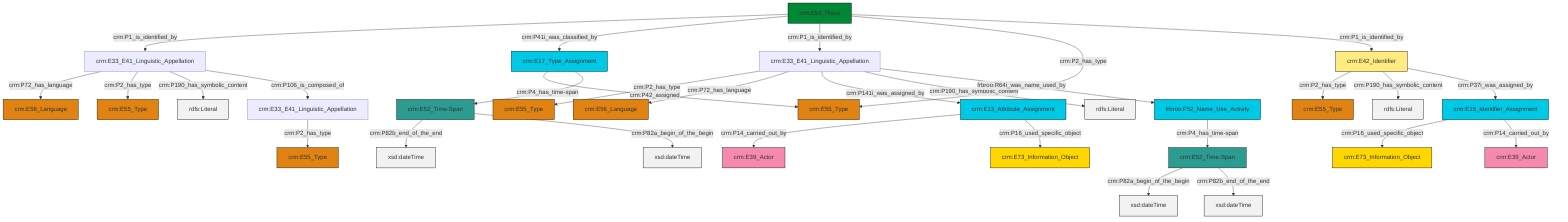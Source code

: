 graph TD
classDef Literal fill:#f2f2f2,stroke:#000000;
classDef CRM_Entity fill:#FFFFFF,stroke:#000000;
classDef Temporal_Entity fill:#00C9E6, stroke:#000000;
classDef Type fill:#E18312, stroke:#000000;
classDef Time-Span fill:#2C9C91, stroke:#000000;
classDef Appellation fill:#FFEB7F, stroke:#000000;
classDef Place fill:#008836, stroke:#000000;
classDef Persistent_Item fill:#B266B2, stroke:#000000;
classDef Conceptual_Object fill:#FFD700, stroke:#000000;
classDef Physical_Thing fill:#D2B48C, stroke:#000000;
classDef Actor fill:#f58aad, stroke:#000000;
classDef PC_Classes fill:#4ce600, stroke:#000000;
classDef Multi fill:#cccccc,stroke:#000000;

0["crm:E33_E41_Linguistic_Appellation"]:::Default -->|crm:P72_has_language| 1["crm:E56_Language"]:::Type
2["crm:E33_E41_Linguistic_Appellation"]:::Default -->|crm:P2_has_type| 3["crm:E55_Type"]:::Type
10["crm:E53_Place"]:::Place -->|crm:P1_is_identified_by| 0["crm:E33_E41_Linguistic_Appellation"]:::Default
0["crm:E33_E41_Linguistic_Appellation"]:::Default -->|crm:P2_has_type| 11["crm:E55_Type"]:::Type
12["crm:E42_Identifier"]:::Appellation -->|crm:P2_has_type| 13["crm:E55_Type"]:::Type
10["crm:E53_Place"]:::Place -->|crm:P41i_was_classified_by| 14["crm:E17_Type_Assignment"]:::Temporal_Entity
14["crm:E17_Type_Assignment"]:::Temporal_Entity -->|crm:P42_assigned| 20["crm:E55_Type"]:::Type
14["crm:E17_Type_Assignment"]:::Temporal_Entity -->|crm:P4_has_time-span| 25["crm:E52_Time-Span"]:::Time-Span
10["crm:E53_Place"]:::Place -->|crm:P1_is_identified_by| 2["crm:E33_E41_Linguistic_Appellation"]:::Default
4["crm:E15_Identifier_Assignment"]:::Temporal_Entity -->|crm:P16_used_specific_object| 28["crm:E73_Information_Object"]:::Conceptual_Object
2["crm:E33_E41_Linguistic_Appellation"]:::Default -->|crm:P72_has_language| 30["crm:E56_Language"]:::Type
6["frbroo:F52_Name_Use_Activity"]:::Temporal_Entity -->|crm:P4_has_time-span| 26["crm:E52_Time-Span"]:::Time-Span
26["crm:E52_Time-Span"]:::Time-Span -->|crm:P82a_begin_of_the_begin| 31[xsd:dateTime]:::Literal
10["crm:E53_Place"]:::Place -->|crm:P2_has_type| 20["crm:E55_Type"]:::Type
26["crm:E52_Time-Span"]:::Time-Span -->|crm:P82b_end_of_the_end| 39[xsd:dateTime]:::Literal
23["crm:E33_E41_Linguistic_Appellation"]:::Default -->|crm:P2_has_type| 32["crm:E55_Type"]:::Type
2["crm:E33_E41_Linguistic_Appellation"]:::Default -->|crm:P141i_was_assigned_by| 8["crm:E13_Attribute_Assignment"]:::Temporal_Entity
0["crm:E33_E41_Linguistic_Appellation"]:::Default -->|crm:P190_has_symbolic_content| 40[rdfs:Literal]:::Literal
25["crm:E52_Time-Span"]:::Time-Span -->|crm:P82b_end_of_the_end| 43[xsd:dateTime]:::Literal
2["crm:E33_E41_Linguistic_Appellation"]:::Default -->|crm:P190_has_symbolic_content| 46[rdfs:Literal]:::Literal
12["crm:E42_Identifier"]:::Appellation -->|crm:P190_has_symbolic_content| 48[rdfs:Literal]:::Literal
0["crm:E33_E41_Linguistic_Appellation"]:::Default -->|crm:P106_is_composed_of| 23["crm:E33_E41_Linguistic_Appellation"]:::Default
10["crm:E53_Place"]:::Place -->|crm:P1_is_identified_by| 12["crm:E42_Identifier"]:::Appellation
25["crm:E52_Time-Span"]:::Time-Span -->|crm:P82a_begin_of_the_begin| 49[xsd:dateTime]:::Literal
4["crm:E15_Identifier_Assignment"]:::Temporal_Entity -->|crm:P14_carried_out_by| 17["crm:E39_Actor"]:::Actor
8["crm:E13_Attribute_Assignment"]:::Temporal_Entity -->|crm:P14_carried_out_by| 36["crm:E39_Actor"]:::Actor
8["crm:E13_Attribute_Assignment"]:::Temporal_Entity -->|crm:P16_used_specific_object| 21["crm:E73_Information_Object"]:::Conceptual_Object
12["crm:E42_Identifier"]:::Appellation -->|crm:P37i_was_assigned_by| 4["crm:E15_Identifier_Assignment"]:::Temporal_Entity
2["crm:E33_E41_Linguistic_Appellation"]:::Default -->|frbroo:R64i_was_name_used_by| 6["frbroo:F52_Name_Use_Activity"]:::Temporal_Entity